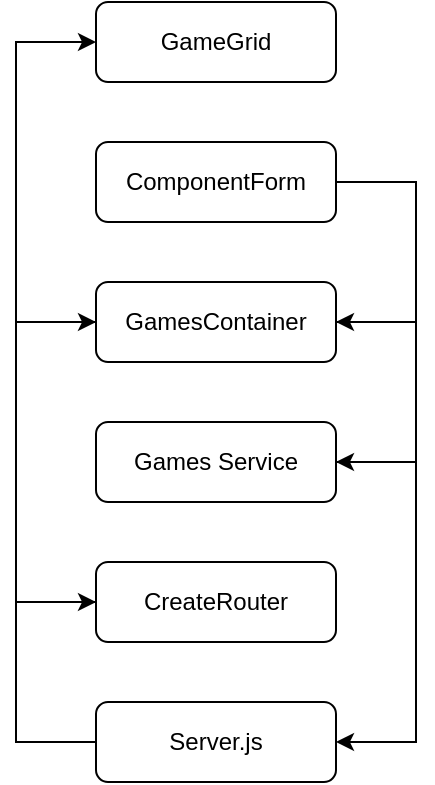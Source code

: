 <mxfile version="17.4.0" type="device"><diagram id="C5RBs43oDa-KdzZeNtuy" name="Page-1"><mxGraphModel dx="1292" dy="630" grid="1" gridSize="10" guides="1" tooltips="1" connect="1" arrows="1" fold="1" page="1" pageScale="1" pageWidth="827" pageHeight="1169" math="0" shadow="0"><root><mxCell id="WIyWlLk6GJQsqaUBKTNV-0"/><mxCell id="WIyWlLk6GJQsqaUBKTNV-1" parent="WIyWlLk6GJQsqaUBKTNV-0"/><mxCell id="WIyWlLk6GJQsqaUBKTNV-3" value="GameGrid" style="rounded=1;whiteSpace=wrap;html=1;fontSize=12;glass=0;strokeWidth=1;shadow=0;" parent="WIyWlLk6GJQsqaUBKTNV-1" vertex="1"><mxGeometry x="280" y="60" width="120" height="40" as="geometry"/></mxCell><mxCell id="LFAATYWURB5VtKTmMCsU-4" style="edgeStyle=orthogonalEdgeStyle;rounded=0;orthogonalLoop=1;jettySize=auto;html=1;exitX=1;exitY=0.5;exitDx=0;exitDy=0;entryX=1;entryY=0.5;entryDx=0;entryDy=0;" edge="1" parent="WIyWlLk6GJQsqaUBKTNV-1" source="WIyWlLk6GJQsqaUBKTNV-7" target="LFAATYWURB5VtKTmMCsU-0"><mxGeometry relative="1" as="geometry"><Array as="points"><mxPoint x="440" y="150"/><mxPoint x="440" y="220"/></Array></mxGeometry></mxCell><mxCell id="WIyWlLk6GJQsqaUBKTNV-7" value="ComponentForm" style="rounded=1;whiteSpace=wrap;html=1;fontSize=12;glass=0;strokeWidth=1;shadow=0;" parent="WIyWlLk6GJQsqaUBKTNV-1" vertex="1"><mxGeometry x="280" y="130" width="120" height="40" as="geometry"/></mxCell><mxCell id="LFAATYWURB5VtKTmMCsU-6" style="edgeStyle=orthogonalEdgeStyle;rounded=0;orthogonalLoop=1;jettySize=auto;html=1;exitX=0;exitY=0.5;exitDx=0;exitDy=0;entryX=0;entryY=0.5;entryDx=0;entryDy=0;" edge="1" parent="WIyWlLk6GJQsqaUBKTNV-1" source="WIyWlLk6GJQsqaUBKTNV-11" target="LFAATYWURB5VtKTmMCsU-1"><mxGeometry relative="1" as="geometry"><Array as="points"><mxPoint x="240" y="430"/><mxPoint x="240" y="360"/></Array></mxGeometry></mxCell><mxCell id="WIyWlLk6GJQsqaUBKTNV-11" value="Server.js" style="rounded=1;whiteSpace=wrap;html=1;fontSize=12;glass=0;strokeWidth=1;shadow=0;" parent="WIyWlLk6GJQsqaUBKTNV-1" vertex="1"><mxGeometry x="280" y="410" width="120" height="40" as="geometry"/></mxCell><mxCell id="LFAATYWURB5VtKTmMCsU-5" style="edgeStyle=orthogonalEdgeStyle;rounded=0;orthogonalLoop=1;jettySize=auto;html=1;exitX=1;exitY=0.5;exitDx=0;exitDy=0;entryX=1;entryY=0.5;entryDx=0;entryDy=0;" edge="1" parent="WIyWlLk6GJQsqaUBKTNV-1" source="WIyWlLk6GJQsqaUBKTNV-12" target="WIyWlLk6GJQsqaUBKTNV-11"><mxGeometry relative="1" as="geometry"><Array as="points"><mxPoint x="440" y="290"/><mxPoint x="440" y="430"/></Array></mxGeometry></mxCell><mxCell id="WIyWlLk6GJQsqaUBKTNV-12" value="Games Service" style="rounded=1;whiteSpace=wrap;html=1;fontSize=12;glass=0;strokeWidth=1;shadow=0;" parent="WIyWlLk6GJQsqaUBKTNV-1" vertex="1"><mxGeometry x="280" y="270" width="120" height="40" as="geometry"/></mxCell><mxCell id="LFAATYWURB5VtKTmMCsU-3" style="edgeStyle=orthogonalEdgeStyle;rounded=0;orthogonalLoop=1;jettySize=auto;html=1;exitX=1;exitY=0.5;exitDx=0;exitDy=0;entryX=1;entryY=0.5;entryDx=0;entryDy=0;" edge="1" parent="WIyWlLk6GJQsqaUBKTNV-1" source="LFAATYWURB5VtKTmMCsU-0" target="WIyWlLk6GJQsqaUBKTNV-12"><mxGeometry relative="1" as="geometry"><Array as="points"><mxPoint x="440" y="220"/><mxPoint x="440" y="290"/></Array></mxGeometry></mxCell><mxCell id="LFAATYWURB5VtKTmMCsU-8" style="edgeStyle=orthogonalEdgeStyle;rounded=0;orthogonalLoop=1;jettySize=auto;html=1;exitX=0;exitY=0.5;exitDx=0;exitDy=0;entryX=0;entryY=0.5;entryDx=0;entryDy=0;" edge="1" parent="WIyWlLk6GJQsqaUBKTNV-1" source="LFAATYWURB5VtKTmMCsU-0" target="WIyWlLk6GJQsqaUBKTNV-3"><mxGeometry relative="1" as="geometry"><Array as="points"><mxPoint x="240" y="220"/><mxPoint x="240" y="80"/></Array></mxGeometry></mxCell><mxCell id="LFAATYWURB5VtKTmMCsU-0" value="GamesContainer" style="rounded=1;whiteSpace=wrap;html=1;fontSize=12;glass=0;strokeWidth=1;shadow=0;" vertex="1" parent="WIyWlLk6GJQsqaUBKTNV-1"><mxGeometry x="280" y="200" width="120" height="40" as="geometry"/></mxCell><mxCell id="LFAATYWURB5VtKTmMCsU-7" style="edgeStyle=orthogonalEdgeStyle;rounded=0;orthogonalLoop=1;jettySize=auto;html=1;exitX=0;exitY=0.5;exitDx=0;exitDy=0;entryX=0;entryY=0.5;entryDx=0;entryDy=0;" edge="1" parent="WIyWlLk6GJQsqaUBKTNV-1" source="LFAATYWURB5VtKTmMCsU-1" target="LFAATYWURB5VtKTmMCsU-0"><mxGeometry relative="1" as="geometry"><Array as="points"><mxPoint x="240" y="360"/><mxPoint x="240" y="220"/></Array></mxGeometry></mxCell><mxCell id="LFAATYWURB5VtKTmMCsU-1" value="CreateRouter" style="rounded=1;whiteSpace=wrap;html=1;fontSize=12;glass=0;strokeWidth=1;shadow=0;" vertex="1" parent="WIyWlLk6GJQsqaUBKTNV-1"><mxGeometry x="280" y="340" width="120" height="40" as="geometry"/></mxCell></root></mxGraphModel></diagram></mxfile>